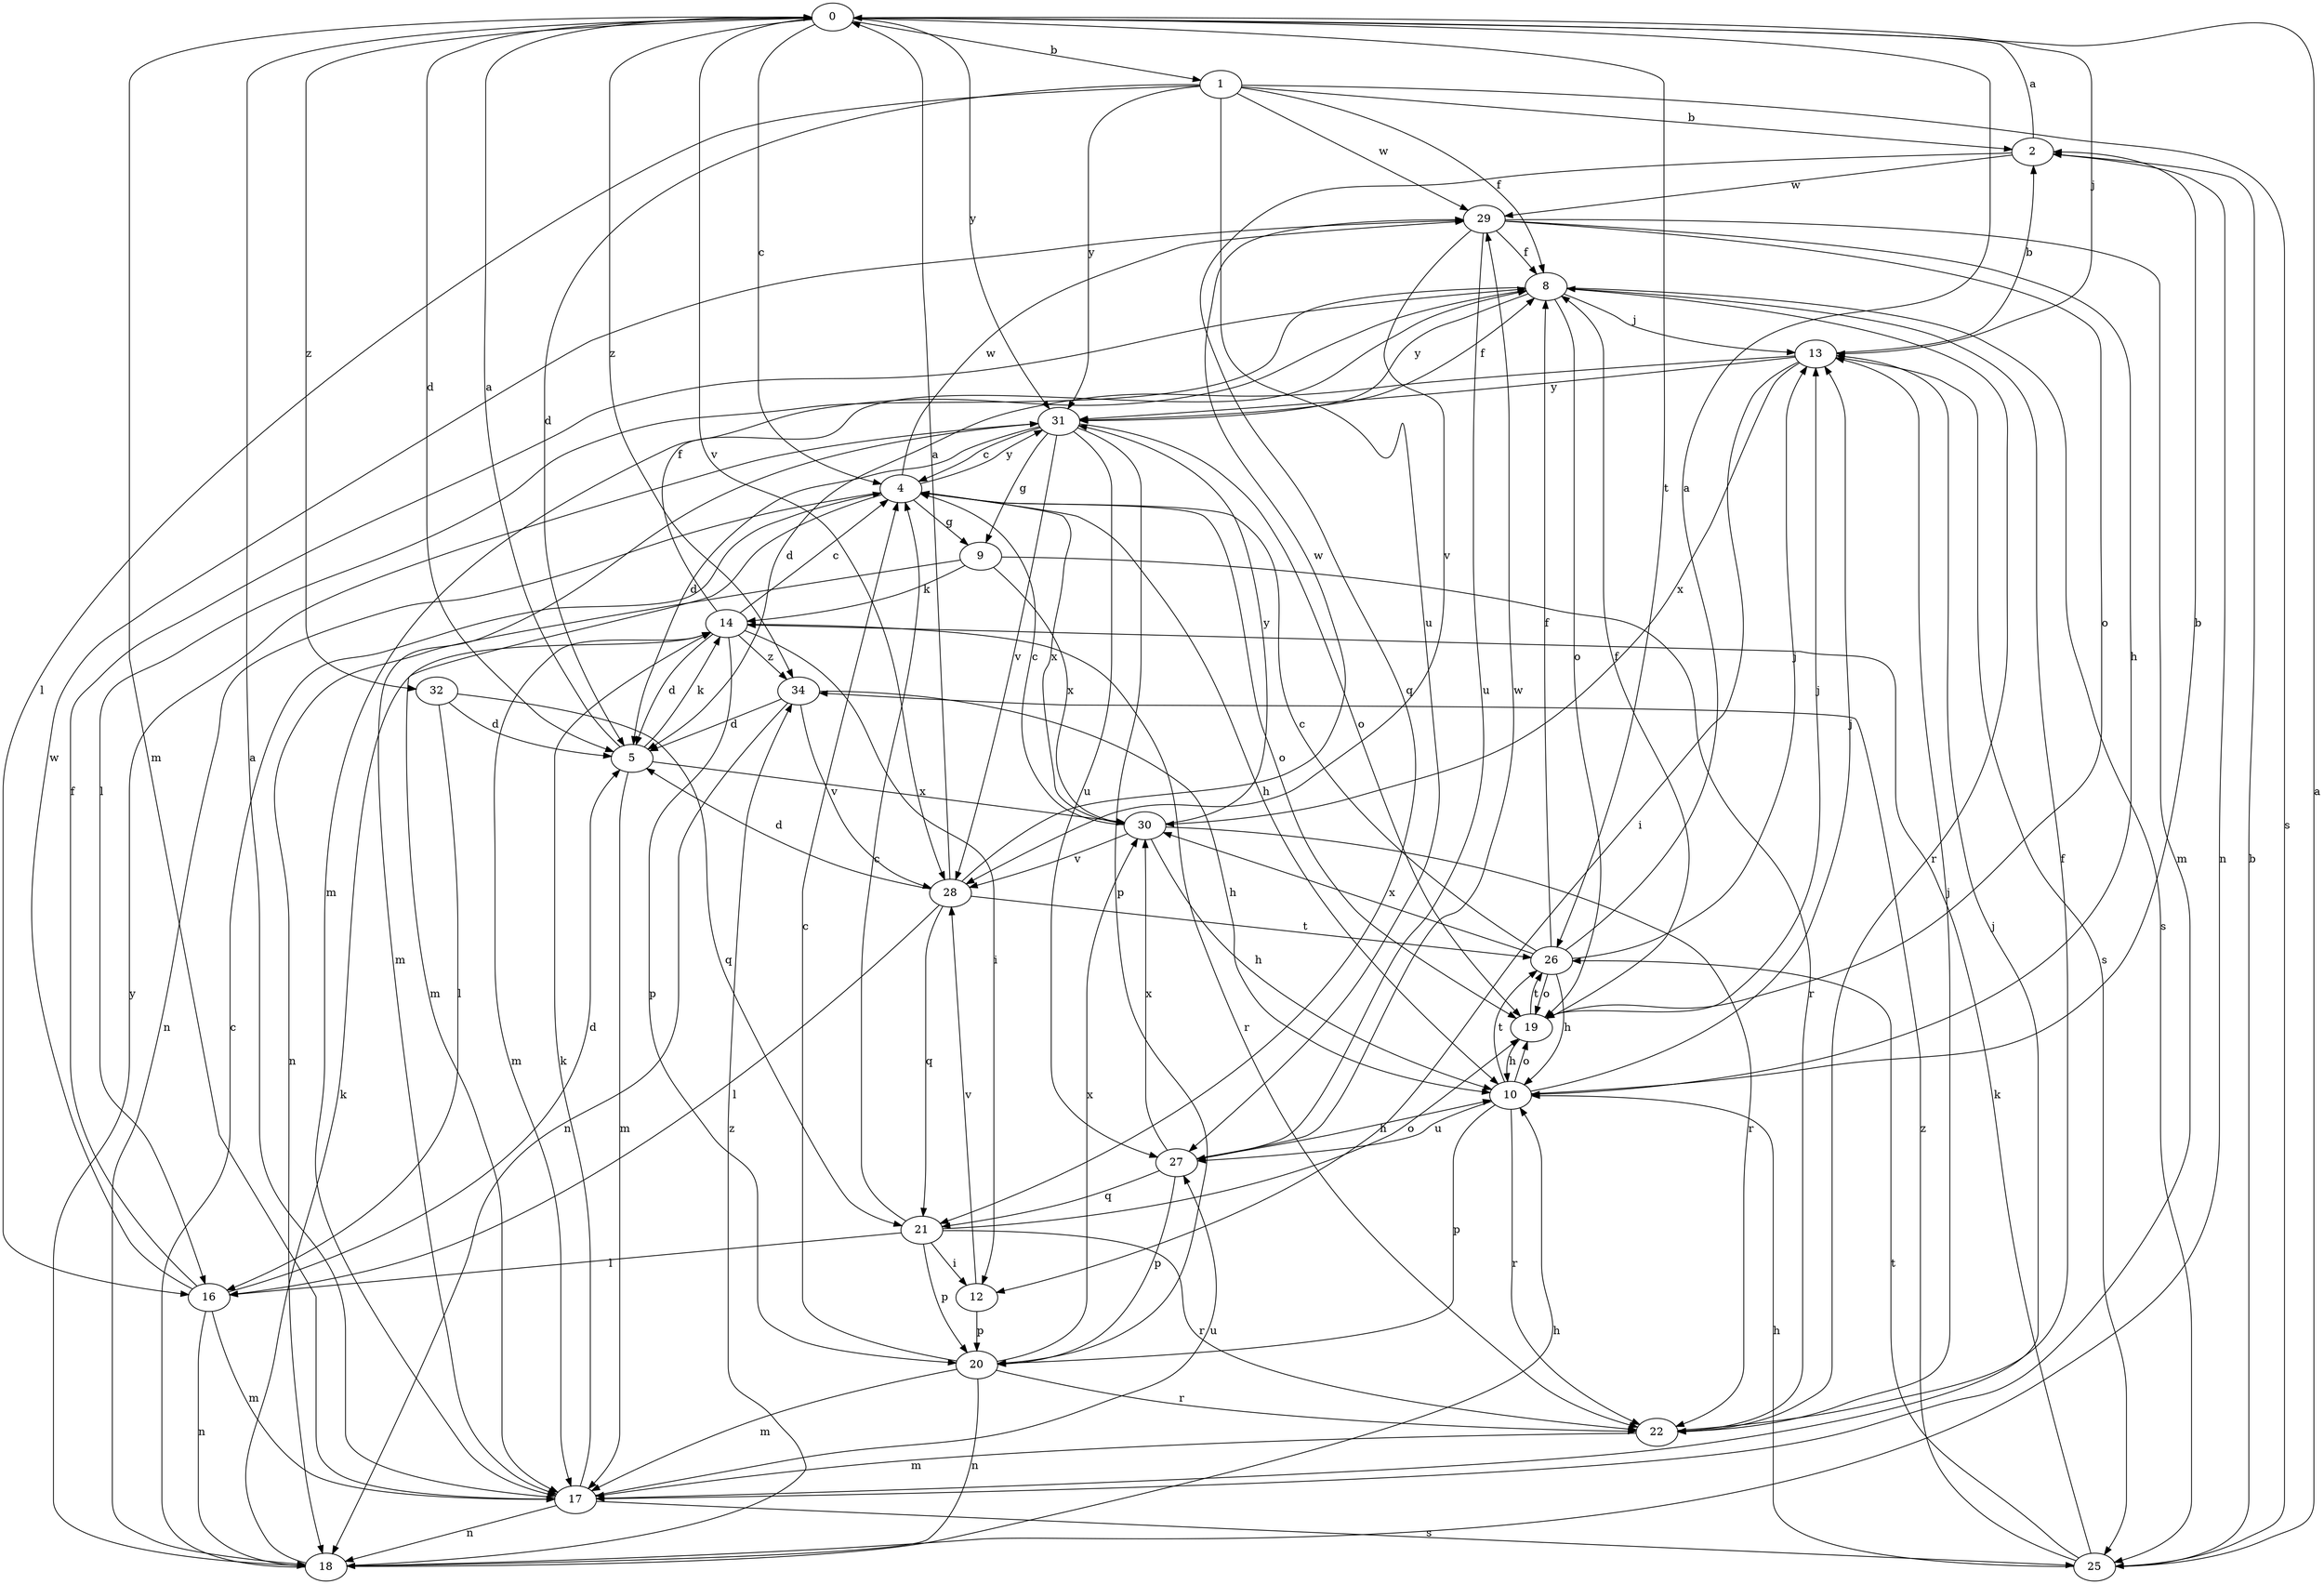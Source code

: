 strict digraph  {
0;
1;
2;
4;
5;
8;
9;
10;
12;
13;
14;
16;
17;
18;
19;
20;
21;
22;
25;
26;
27;
28;
29;
30;
31;
32;
34;
0 -> 1  [label=b];
0 -> 4  [label=c];
0 -> 5  [label=d];
0 -> 13  [label=j];
0 -> 17  [label=m];
0 -> 26  [label=t];
0 -> 28  [label=v];
0 -> 31  [label=y];
0 -> 32  [label=z];
0 -> 34  [label=z];
1 -> 2  [label=b];
1 -> 5  [label=d];
1 -> 8  [label=f];
1 -> 16  [label=l];
1 -> 25  [label=s];
1 -> 27  [label=u];
1 -> 29  [label=w];
1 -> 31  [label=y];
2 -> 0  [label=a];
2 -> 18  [label=n];
2 -> 21  [label=q];
2 -> 29  [label=w];
4 -> 9  [label=g];
4 -> 10  [label=h];
4 -> 17  [label=m];
4 -> 18  [label=n];
4 -> 19  [label=o];
4 -> 29  [label=w];
4 -> 30  [label=x];
4 -> 31  [label=y];
5 -> 0  [label=a];
5 -> 14  [label=k];
5 -> 17  [label=m];
5 -> 30  [label=x];
8 -> 13  [label=j];
8 -> 16  [label=l];
8 -> 17  [label=m];
8 -> 19  [label=o];
8 -> 22  [label=r];
8 -> 25  [label=s];
8 -> 31  [label=y];
9 -> 14  [label=k];
9 -> 18  [label=n];
9 -> 22  [label=r];
9 -> 30  [label=x];
10 -> 2  [label=b];
10 -> 13  [label=j];
10 -> 19  [label=o];
10 -> 20  [label=p];
10 -> 22  [label=r];
10 -> 26  [label=t];
10 -> 27  [label=u];
12 -> 20  [label=p];
12 -> 28  [label=v];
13 -> 2  [label=b];
13 -> 5  [label=d];
13 -> 12  [label=i];
13 -> 25  [label=s];
13 -> 30  [label=x];
13 -> 31  [label=y];
14 -> 4  [label=c];
14 -> 5  [label=d];
14 -> 8  [label=f];
14 -> 12  [label=i];
14 -> 17  [label=m];
14 -> 20  [label=p];
14 -> 22  [label=r];
14 -> 34  [label=z];
16 -> 5  [label=d];
16 -> 8  [label=f];
16 -> 17  [label=m];
16 -> 18  [label=n];
16 -> 29  [label=w];
17 -> 0  [label=a];
17 -> 13  [label=j];
17 -> 14  [label=k];
17 -> 18  [label=n];
17 -> 25  [label=s];
17 -> 27  [label=u];
18 -> 4  [label=c];
18 -> 10  [label=h];
18 -> 14  [label=k];
18 -> 31  [label=y];
18 -> 34  [label=z];
19 -> 8  [label=f];
19 -> 10  [label=h];
19 -> 13  [label=j];
19 -> 26  [label=t];
20 -> 4  [label=c];
20 -> 17  [label=m];
20 -> 18  [label=n];
20 -> 22  [label=r];
20 -> 30  [label=x];
21 -> 4  [label=c];
21 -> 12  [label=i];
21 -> 16  [label=l];
21 -> 19  [label=o];
21 -> 20  [label=p];
21 -> 22  [label=r];
22 -> 8  [label=f];
22 -> 13  [label=j];
22 -> 17  [label=m];
25 -> 0  [label=a];
25 -> 2  [label=b];
25 -> 10  [label=h];
25 -> 14  [label=k];
25 -> 26  [label=t];
25 -> 34  [label=z];
26 -> 0  [label=a];
26 -> 4  [label=c];
26 -> 8  [label=f];
26 -> 10  [label=h];
26 -> 13  [label=j];
26 -> 19  [label=o];
26 -> 30  [label=x];
27 -> 10  [label=h];
27 -> 20  [label=p];
27 -> 21  [label=q];
27 -> 29  [label=w];
27 -> 30  [label=x];
28 -> 0  [label=a];
28 -> 5  [label=d];
28 -> 16  [label=l];
28 -> 21  [label=q];
28 -> 26  [label=t];
28 -> 29  [label=w];
29 -> 8  [label=f];
29 -> 10  [label=h];
29 -> 17  [label=m];
29 -> 19  [label=o];
29 -> 27  [label=u];
29 -> 28  [label=v];
30 -> 4  [label=c];
30 -> 10  [label=h];
30 -> 22  [label=r];
30 -> 28  [label=v];
30 -> 31  [label=y];
31 -> 4  [label=c];
31 -> 5  [label=d];
31 -> 8  [label=f];
31 -> 9  [label=g];
31 -> 17  [label=m];
31 -> 19  [label=o];
31 -> 20  [label=p];
31 -> 27  [label=u];
31 -> 28  [label=v];
32 -> 5  [label=d];
32 -> 16  [label=l];
32 -> 21  [label=q];
34 -> 5  [label=d];
34 -> 10  [label=h];
34 -> 18  [label=n];
34 -> 28  [label=v];
}
